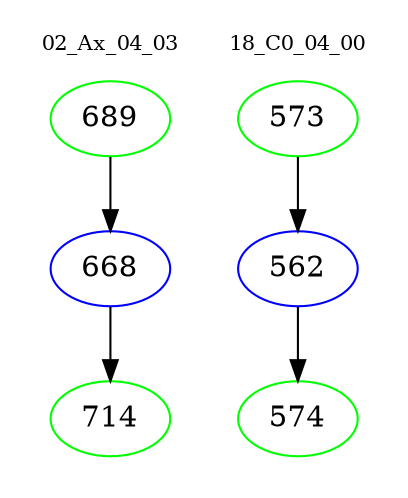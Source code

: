 digraph{
subgraph cluster_0 {
color = white
label = "02_Ax_04_03";
fontsize=10;
T0_689 [label="689", color="green"]
T0_689 -> T0_668 [color="black"]
T0_668 [label="668", color="blue"]
T0_668 -> T0_714 [color="black"]
T0_714 [label="714", color="green"]
}
subgraph cluster_1 {
color = white
label = "18_C0_04_00";
fontsize=10;
T1_573 [label="573", color="green"]
T1_573 -> T1_562 [color="black"]
T1_562 [label="562", color="blue"]
T1_562 -> T1_574 [color="black"]
T1_574 [label="574", color="green"]
}
}
